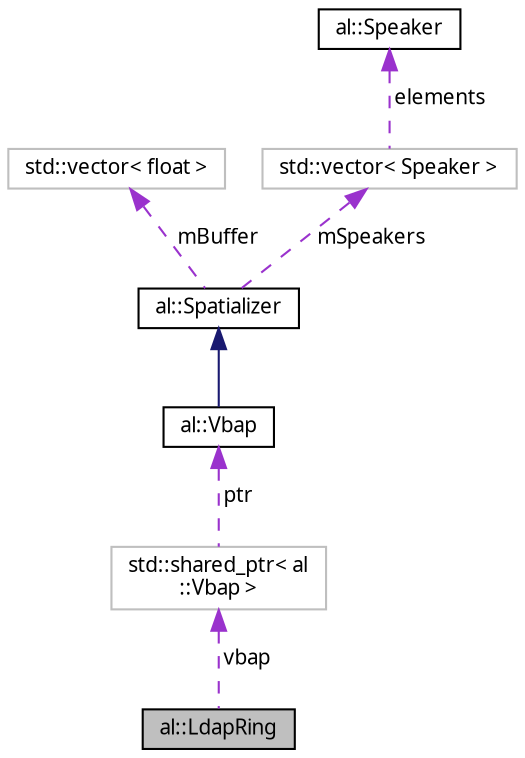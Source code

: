 digraph "al::LdapRing"
{
 // LATEX_PDF_SIZE
  bgcolor="transparent";
  edge [fontname="FreeSans.ttf",fontsize="10",labelfontname="FreeSans.ttf",labelfontsize="10"];
  node [fontname="FreeSans.ttf",fontsize="10",shape=record];
  Node1 [label="al::LdapRing",height=0.2,width=0.4,color="black", fillcolor="grey75", style="filled", fontcolor="black",tooltip=" "];
  Node2 -> Node1 [dir="back",color="darkorchid3",fontsize="10",style="dashed",label=" vbap" ,fontname="FreeSans.ttf"];
  Node2 [label="std::shared_ptr\< al\l::Vbap \>",height=0.2,width=0.4,color="grey75",tooltip=" "];
  Node3 -> Node2 [dir="back",color="darkorchid3",fontsize="10",style="dashed",label=" ptr" ,fontname="FreeSans.ttf"];
  Node3 [label="al::Vbap",height=0.2,width=0.4,color="black",URL="$classal_1_1_vbap.html",tooltip=" "];
  Node4 -> Node3 [dir="back",color="midnightblue",fontsize="10",style="solid",fontname="FreeSans.ttf"];
  Node4 [label="al::Spatializer",height=0.2,width=0.4,color="black",URL="$classal_1_1_spatializer.html",tooltip=" "];
  Node5 -> Node4 [dir="back",color="darkorchid3",fontsize="10",style="dashed",label=" mBuffer" ,fontname="FreeSans.ttf"];
  Node5 [label="std::vector\< float \>",height=0.2,width=0.4,color="grey75",tooltip=" "];
  Node6 -> Node4 [dir="back",color="darkorchid3",fontsize="10",style="dashed",label=" mSpeakers" ,fontname="FreeSans.ttf"];
  Node6 [label="std::vector\< Speaker \>",height=0.2,width=0.4,color="grey75",tooltip=" "];
  Node7 -> Node6 [dir="back",color="darkorchid3",fontsize="10",style="dashed",label=" elements" ,fontname="FreeSans.ttf"];
  Node7 [label="al::Speaker",height=0.2,width=0.4,color="black",URL="$classal_1_1_speaker.html",tooltip=" "];
}
